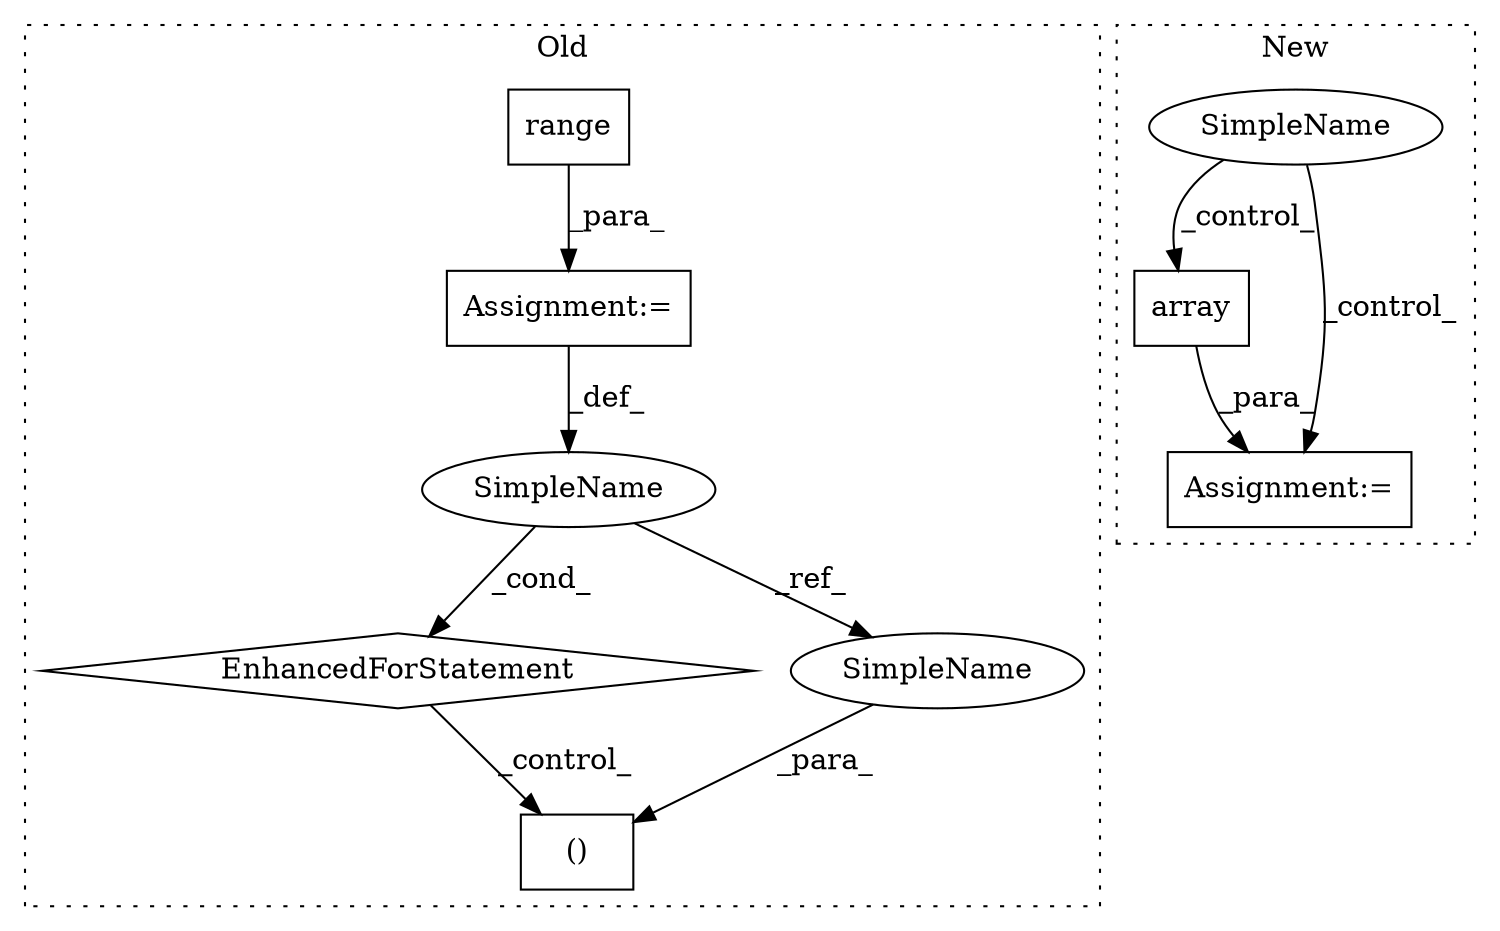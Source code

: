 digraph G {
subgraph cluster0 {
1 [label="()" a="106" s="1687" l="29" shape="box"];
5 [label="Assignment:=" a="7" s="1501,1570" l="53,2" shape="box"];
6 [label="SimpleName" a="42" s="1558" l="1" shape="ellipse"];
7 [label="EnhancedForStatement" a="70" s="1501,1570" l="53,2" shape="diamond"];
8 [label="range" a="32" s="1562,1569" l="6,1" shape="box"];
9 [label="SimpleName" a="42" s="1687" l="1" shape="ellipse"];
label = "Old";
style="dotted";
}
subgraph cluster1 {
2 [label="array" a="32" s="1765,1787" l="6,1" shape="box"];
3 [label="Assignment:=" a="7" s="1741" l="1" shape="box"];
4 [label="SimpleName" a="42" s="" l="" shape="ellipse"];
label = "New";
style="dotted";
}
2 -> 3 [label="_para_"];
4 -> 2 [label="_control_"];
4 -> 3 [label="_control_"];
5 -> 6 [label="_def_"];
6 -> 7 [label="_cond_"];
6 -> 9 [label="_ref_"];
7 -> 1 [label="_control_"];
8 -> 5 [label="_para_"];
9 -> 1 [label="_para_"];
}